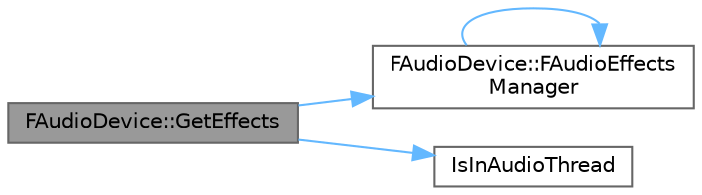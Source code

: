 digraph "FAudioDevice::GetEffects"
{
 // INTERACTIVE_SVG=YES
 // LATEX_PDF_SIZE
  bgcolor="transparent";
  edge [fontname=Helvetica,fontsize=10,labelfontname=Helvetica,labelfontsize=10];
  node [fontname=Helvetica,fontsize=10,shape=box,height=0.2,width=0.4];
  rankdir="LR";
  Node1 [id="Node000001",label="FAudioDevice::GetEffects",height=0.2,width=0.4,color="gray40", fillcolor="grey60", style="filled", fontcolor="black",tooltip="Return the pointer to the sound effects handler."];
  Node1 -> Node2 [id="edge1_Node000001_Node000002",color="steelblue1",style="solid",tooltip=" "];
  Node2 [id="Node000002",label="FAudioDevice::FAudioEffects\lManager",height=0.2,width=0.4,color="grey40", fillcolor="white", style="filled",URL="$d7/db1/classFAudioDevice.html#a2b6b97439dc57458246f0dbff52741db",tooltip=" "];
  Node2 -> Node2 [id="edge2_Node000002_Node000002",color="steelblue1",style="solid",tooltip=" "];
  Node1 -> Node3 [id="edge3_Node000001_Node000003",color="steelblue1",style="solid",tooltip=" "];
  Node3 [id="Node000003",label="IsInAudioThread",height=0.2,width=0.4,color="grey40", fillcolor="white", style="filled",URL="$d5/d8c/CoreGlobals_8h.html#ae0e5281e2f93336c5dae8e06d83ab282",tooltip=" "];
}
